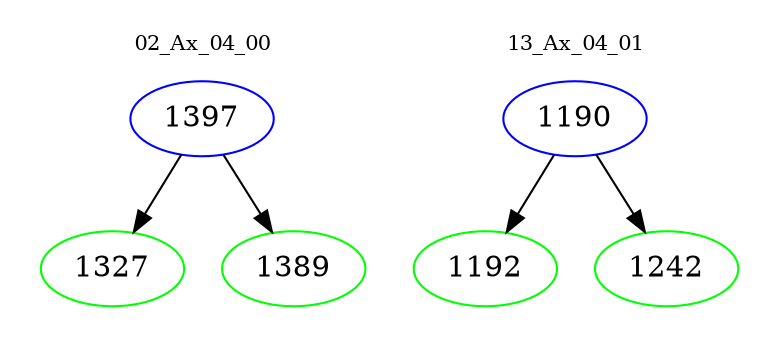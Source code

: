 digraph{
subgraph cluster_0 {
color = white
label = "02_Ax_04_00";
fontsize=10;
T0_1397 [label="1397", color="blue"]
T0_1397 -> T0_1327 [color="black"]
T0_1327 [label="1327", color="green"]
T0_1397 -> T0_1389 [color="black"]
T0_1389 [label="1389", color="green"]
}
subgraph cluster_1 {
color = white
label = "13_Ax_04_01";
fontsize=10;
T1_1190 [label="1190", color="blue"]
T1_1190 -> T1_1192 [color="black"]
T1_1192 [label="1192", color="green"]
T1_1190 -> T1_1242 [color="black"]
T1_1242 [label="1242", color="green"]
}
}
